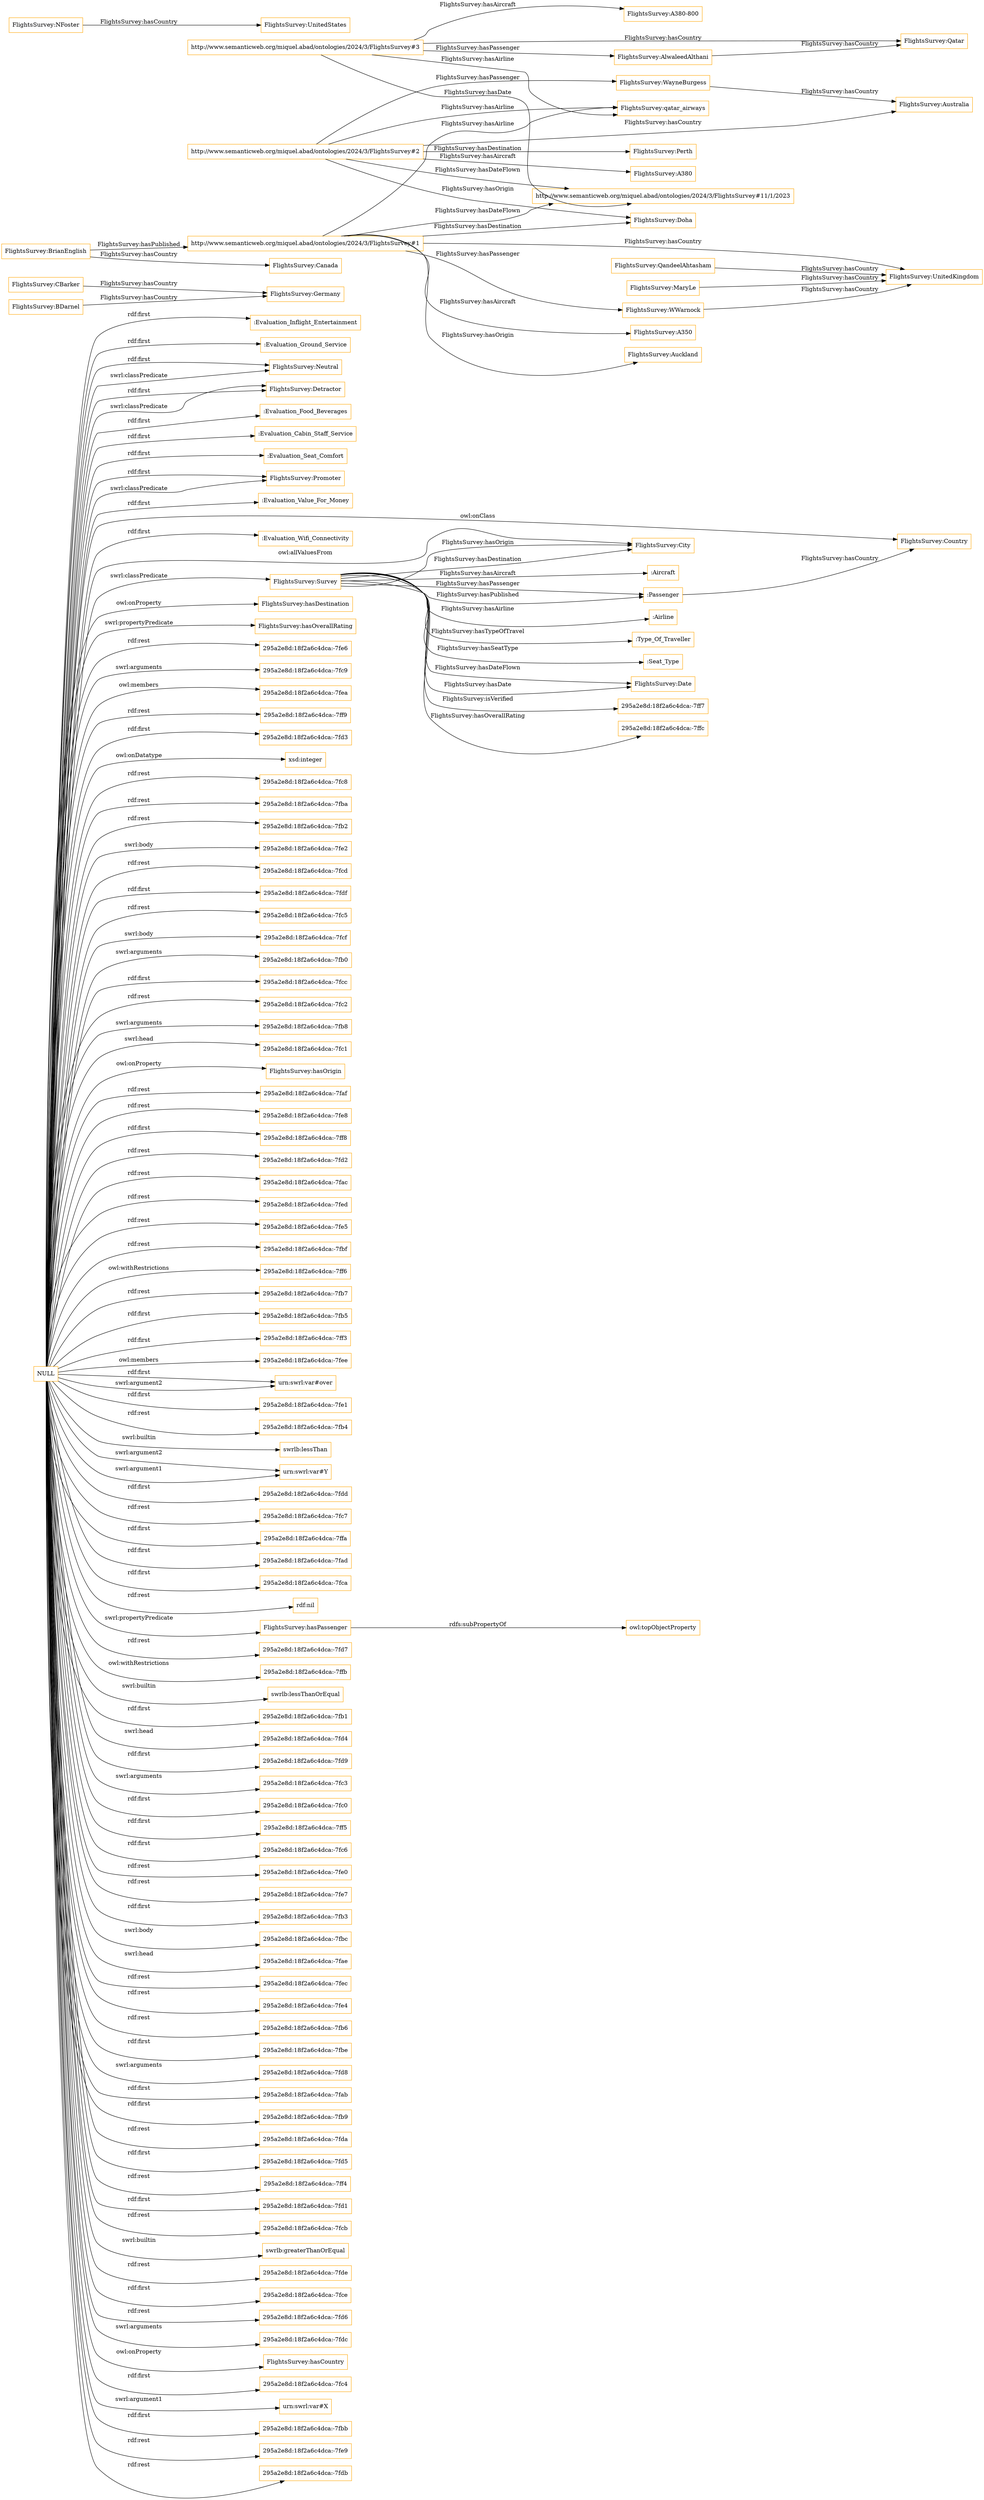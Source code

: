 digraph ar2dtool_diagram { 
rankdir=LR;
size="1501"
node [shape = rectangle, color="orange"]; ":Evaluation_Inflight_Entertainment" ":Evaluation_Ground_Service" "FlightsSurvey:Neutral" "FlightsSurvey:Detractor" ":Evaluation_Food_Beverages" ":Evaluation_Cabin_Staff_Service" ":Aircraft" ":Evaluation_Seat_Comfort" ":Passenger" "FlightsSurvey:Promoter" ":Evaluation_Value_For_Money" ":Airline" ":Type_Of_Traveller" "FlightsSurvey:Country" ":Evaluation_Wifi_Connectivity" "FlightsSurvey:City" ":Seat_Type" "FlightsSurvey:Date" "FlightsSurvey:Survey" ; /*classes style*/
	"NULL" -> "FlightsSurvey:hasDestination" [ label = "owl:onProperty" ];
	"NULL" -> "FlightsSurvey:hasOverallRating" [ label = "swrl:propertyPredicate" ];
	"NULL" -> "295a2e8d:18f2a6c4dca:-7fe6" [ label = "rdf:rest" ];
	"NULL" -> "295a2e8d:18f2a6c4dca:-7fc9" [ label = "swrl:arguments" ];
	"NULL" -> "295a2e8d:18f2a6c4dca:-7fea" [ label = "owl:members" ];
	"NULL" -> "295a2e8d:18f2a6c4dca:-7ff9" [ label = "rdf:rest" ];
	"NULL" -> "FlightsSurvey:Country" [ label = "owl:onClass" ];
	"NULL" -> "295a2e8d:18f2a6c4dca:-7fd3" [ label = "rdf:first" ];
	"NULL" -> "xsd:integer" [ label = "owl:onDatatype" ];
	"NULL" -> "295a2e8d:18f2a6c4dca:-7fc8" [ label = "rdf:rest" ];
	"NULL" -> "295a2e8d:18f2a6c4dca:-7fba" [ label = "rdf:rest" ];
	"NULL" -> "FlightsSurvey:Promoter" [ label = "rdf:first" ];
	"NULL" -> "295a2e8d:18f2a6c4dca:-7fb2" [ label = "rdf:rest" ];
	"NULL" -> "295a2e8d:18f2a6c4dca:-7fe2" [ label = "swrl:body" ];
	"NULL" -> "295a2e8d:18f2a6c4dca:-7fcd" [ label = "rdf:rest" ];
	"NULL" -> "295a2e8d:18f2a6c4dca:-7fdf" [ label = "rdf:first" ];
	"NULL" -> "295a2e8d:18f2a6c4dca:-7fc5" [ label = "rdf:rest" ];
	"NULL" -> "295a2e8d:18f2a6c4dca:-7fcf" [ label = "swrl:body" ];
	"NULL" -> "295a2e8d:18f2a6c4dca:-7fb0" [ label = "swrl:arguments" ];
	"NULL" -> "295a2e8d:18f2a6c4dca:-7fcc" [ label = "rdf:first" ];
	"NULL" -> "295a2e8d:18f2a6c4dca:-7fc2" [ label = "rdf:rest" ];
	"NULL" -> "295a2e8d:18f2a6c4dca:-7fb8" [ label = "swrl:arguments" ];
	"NULL" -> "FlightsSurvey:Neutral" [ label = "rdf:first" ];
	"NULL" -> "295a2e8d:18f2a6c4dca:-7fc1" [ label = "swrl:head" ];
	"NULL" -> "FlightsSurvey:hasOrigin" [ label = "owl:onProperty" ];
	"NULL" -> "295a2e8d:18f2a6c4dca:-7faf" [ label = "rdf:rest" ];
	"NULL" -> "295a2e8d:18f2a6c4dca:-7fe8" [ label = "rdf:rest" ];
	"NULL" -> "295a2e8d:18f2a6c4dca:-7ff8" [ label = "rdf:first" ];
	"NULL" -> "295a2e8d:18f2a6c4dca:-7fd2" [ label = "rdf:rest" ];
	"NULL" -> "295a2e8d:18f2a6c4dca:-7fac" [ label = "rdf:rest" ];
	"NULL" -> ":Evaluation_Food_Beverages" [ label = "rdf:first" ];
	"NULL" -> "295a2e8d:18f2a6c4dca:-7fed" [ label = "rdf:rest" ];
	"NULL" -> "295a2e8d:18f2a6c4dca:-7fe5" [ label = "rdf:rest" ];
	"NULL" -> "295a2e8d:18f2a6c4dca:-7fbf" [ label = "rdf:rest" ];
	"NULL" -> "295a2e8d:18f2a6c4dca:-7ff6" [ label = "owl:withRestrictions" ];
	"NULL" -> "295a2e8d:18f2a6c4dca:-7fb7" [ label = "rdf:rest" ];
	"NULL" -> "295a2e8d:18f2a6c4dca:-7fb5" [ label = "rdf:first" ];
	"NULL" -> "295a2e8d:18f2a6c4dca:-7ff3" [ label = "rdf:first" ];
	"NULL" -> "295a2e8d:18f2a6c4dca:-7fee" [ label = "owl:members" ];
	"NULL" -> ":Evaluation_Value_For_Money" [ label = "rdf:first" ];
	"NULL" -> "urn:swrl:var#over" [ label = "rdf:first" ];
	"NULL" -> "295a2e8d:18f2a6c4dca:-7fe1" [ label = "rdf:first" ];
	"NULL" -> "295a2e8d:18f2a6c4dca:-7fb4" [ label = "rdf:rest" ];
	"NULL" -> "FlightsSurvey:Neutral" [ label = "swrl:classPredicate" ];
	"NULL" -> "swrlb:lessThan" [ label = "swrl:builtin" ];
	"NULL" -> "urn:swrl:var#Y" [ label = "swrl:argument2" ];
	"NULL" -> "295a2e8d:18f2a6c4dca:-7fdd" [ label = "rdf:first" ];
	"NULL" -> "295a2e8d:18f2a6c4dca:-7fc7" [ label = "rdf:rest" ];
	"NULL" -> ":Evaluation_Inflight_Entertainment" [ label = "rdf:first" ];
	"NULL" -> "295a2e8d:18f2a6c4dca:-7ffa" [ label = "rdf:first" ];
	"NULL" -> "295a2e8d:18f2a6c4dca:-7fad" [ label = "rdf:first" ];
	"NULL" -> "295a2e8d:18f2a6c4dca:-7fca" [ label = "rdf:first" ];
	"NULL" -> "rdf:nil" [ label = "rdf:rest" ];
	"NULL" -> "FlightsSurvey:hasPassenger" [ label = "swrl:propertyPredicate" ];
	"NULL" -> "295a2e8d:18f2a6c4dca:-7fd7" [ label = "rdf:rest" ];
	"NULL" -> "295a2e8d:18f2a6c4dca:-7ffb" [ label = "owl:withRestrictions" ];
	"NULL" -> "swrlb:lessThanOrEqual" [ label = "swrl:builtin" ];
	"NULL" -> "295a2e8d:18f2a6c4dca:-7fb1" [ label = "rdf:first" ];
	"NULL" -> "295a2e8d:18f2a6c4dca:-7fd4" [ label = "swrl:head" ];
	"NULL" -> "295a2e8d:18f2a6c4dca:-7fd9" [ label = "rdf:first" ];
	"NULL" -> "295a2e8d:18f2a6c4dca:-7fc3" [ label = "swrl:arguments" ];
	"NULL" -> "295a2e8d:18f2a6c4dca:-7fc0" [ label = "rdf:first" ];
	"NULL" -> "FlightsSurvey:Detractor" [ label = "rdf:first" ];
	"NULL" -> "295a2e8d:18f2a6c4dca:-7ff5" [ label = "rdf:first" ];
	"NULL" -> "295a2e8d:18f2a6c4dca:-7fc6" [ label = "rdf:first" ];
	"NULL" -> "urn:swrl:var#Y" [ label = "swrl:argument1" ];
	"NULL" -> "295a2e8d:18f2a6c4dca:-7fe0" [ label = "rdf:rest" ];
	"NULL" -> "urn:swrl:var#over" [ label = "swrl:argument2" ];
	"NULL" -> "295a2e8d:18f2a6c4dca:-7fe7" [ label = "rdf:rest" ];
	"NULL" -> ":Evaluation_Cabin_Staff_Service" [ label = "rdf:first" ];
	"NULL" -> "FlightsSurvey:Survey" [ label = "swrl:classPredicate" ];
	"NULL" -> "295a2e8d:18f2a6c4dca:-7fb3" [ label = "rdf:first" ];
	"NULL" -> "295a2e8d:18f2a6c4dca:-7fbc" [ label = "swrl:body" ];
	"NULL" -> "295a2e8d:18f2a6c4dca:-7fae" [ label = "swrl:head" ];
	"NULL" -> "295a2e8d:18f2a6c4dca:-7fec" [ label = "rdf:rest" ];
	"NULL" -> "295a2e8d:18f2a6c4dca:-7fe4" [ label = "rdf:rest" ];
	"NULL" -> "295a2e8d:18f2a6c4dca:-7fb6" [ label = "rdf:rest" ];
	"NULL" -> "295a2e8d:18f2a6c4dca:-7fbe" [ label = "rdf:first" ];
	"NULL" -> ":Evaluation_Wifi_Connectivity" [ label = "rdf:first" ];
	"NULL" -> "295a2e8d:18f2a6c4dca:-7fd8" [ label = "swrl:arguments" ];
	"NULL" -> "295a2e8d:18f2a6c4dca:-7fab" [ label = "rdf:first" ];
	"NULL" -> "295a2e8d:18f2a6c4dca:-7fb9" [ label = "rdf:first" ];
	"NULL" -> "295a2e8d:18f2a6c4dca:-7fda" [ label = "rdf:rest" ];
	"NULL" -> "FlightsSurvey:City" [ label = "owl:allValuesFrom" ];
	"NULL" -> "295a2e8d:18f2a6c4dca:-7fd5" [ label = "rdf:first" ];
	"NULL" -> "295a2e8d:18f2a6c4dca:-7ff4" [ label = "rdf:rest" ];
	"NULL" -> "295a2e8d:18f2a6c4dca:-7fd1" [ label = "rdf:first" ];
	"NULL" -> "295a2e8d:18f2a6c4dca:-7fcb" [ label = "rdf:rest" ];
	"NULL" -> "swrlb:greaterThanOrEqual" [ label = "swrl:builtin" ];
	"NULL" -> "295a2e8d:18f2a6c4dca:-7fde" [ label = "rdf:rest" ];
	"NULL" -> "FlightsSurvey:Promoter" [ label = "swrl:classPredicate" ];
	"NULL" -> "295a2e8d:18f2a6c4dca:-7fce" [ label = "rdf:first" ];
	"NULL" -> "295a2e8d:18f2a6c4dca:-7fd6" [ label = "rdf:rest" ];
	"NULL" -> "295a2e8d:18f2a6c4dca:-7fdc" [ label = "swrl:arguments" ];
	"NULL" -> "FlightsSurvey:hasCountry" [ label = "owl:onProperty" ];
	"NULL" -> "295a2e8d:18f2a6c4dca:-7fc4" [ label = "rdf:first" ];
	"NULL" -> "urn:swrl:var#X" [ label = "swrl:argument1" ];
	"NULL" -> ":Evaluation_Ground_Service" [ label = "rdf:first" ];
	"NULL" -> "295a2e8d:18f2a6c4dca:-7fbb" [ label = "rdf:first" ];
	"NULL" -> "295a2e8d:18f2a6c4dca:-7fe9" [ label = "rdf:rest" ];
	"NULL" -> "295a2e8d:18f2a6c4dca:-7fdb" [ label = "rdf:rest" ];
	"NULL" -> ":Evaluation_Seat_Comfort" [ label = "rdf:first" ];
	"NULL" -> "FlightsSurvey:Detractor" [ label = "swrl:classPredicate" ];
	"FlightsSurvey:CBarker" -> "FlightsSurvey:Germany" [ label = "FlightsSurvey:hasCountry" ];
	"FlightsSurvey:hasPassenger" -> "owl:topObjectProperty" [ label = "rdfs:subPropertyOf" ];
	"FlightsSurvey:MaryLe" -> "FlightsSurvey:UnitedKingdom" [ label = "FlightsSurvey:hasCountry" ];
	"FlightsSurvey:BrianEnglish" -> "http://www.semanticweb.org/miquel.abad/ontologies/2024/3/FlightsSurvey#1" [ label = "FlightsSurvey:hasPublished" ];
	"FlightsSurvey:BrianEnglish" -> "FlightsSurvey:Canada" [ label = "FlightsSurvey:hasCountry" ];
	"FlightsSurvey:WayneBurgess" -> "FlightsSurvey:Australia" [ label = "FlightsSurvey:hasCountry" ];
	"FlightsSurvey:QandeelAhtasham" -> "FlightsSurvey:UnitedKingdom" [ label = "FlightsSurvey:hasCountry" ];
	"http://www.semanticweb.org/miquel.abad/ontologies/2024/3/FlightsSurvey#3" -> "FlightsSurvey:AlwaleedAlthani" [ label = "FlightsSurvey:hasPassenger" ];
	"http://www.semanticweb.org/miquel.abad/ontologies/2024/3/FlightsSurvey#3" -> "http://www.semanticweb.org/miquel.abad/ontologies/2024/3/FlightsSurvey#11/1/2023" [ label = "FlightsSurvey:hasDate" ];
	"http://www.semanticweb.org/miquel.abad/ontologies/2024/3/FlightsSurvey#3" -> "FlightsSurvey:Qatar" [ label = "FlightsSurvey:hasCountry" ];
	"http://www.semanticweb.org/miquel.abad/ontologies/2024/3/FlightsSurvey#3" -> "FlightsSurvey:qatar_airways" [ label = "FlightsSurvey:hasAirline" ];
	"http://www.semanticweb.org/miquel.abad/ontologies/2024/3/FlightsSurvey#3" -> "FlightsSurvey:A380-800" [ label = "FlightsSurvey:hasAircraft" ];
	"FlightsSurvey:BDarnel" -> "FlightsSurvey:Germany" [ label = "FlightsSurvey:hasCountry" ];
	"FlightsSurvey:WWarnock" -> "FlightsSurvey:UnitedKingdom" [ label = "FlightsSurvey:hasCountry" ];
	"http://www.semanticweb.org/miquel.abad/ontologies/2024/3/FlightsSurvey#2" -> "FlightsSurvey:qatar_airways" [ label = "FlightsSurvey:hasAirline" ];
	"http://www.semanticweb.org/miquel.abad/ontologies/2024/3/FlightsSurvey#2" -> "FlightsSurvey:A380" [ label = "FlightsSurvey:hasAircraft" ];
	"http://www.semanticweb.org/miquel.abad/ontologies/2024/3/FlightsSurvey#2" -> "FlightsSurvey:Perth" [ label = "FlightsSurvey:hasDestination" ];
	"http://www.semanticweb.org/miquel.abad/ontologies/2024/3/FlightsSurvey#2" -> "http://www.semanticweb.org/miquel.abad/ontologies/2024/3/FlightsSurvey#11/1/2023" [ label = "FlightsSurvey:hasDateFlown" ];
	"http://www.semanticweb.org/miquel.abad/ontologies/2024/3/FlightsSurvey#2" -> "FlightsSurvey:Doha" [ label = "FlightsSurvey:hasOrigin" ];
	"http://www.semanticweb.org/miquel.abad/ontologies/2024/3/FlightsSurvey#2" -> "FlightsSurvey:WayneBurgess" [ label = "FlightsSurvey:hasPassenger" ];
	"http://www.semanticweb.org/miquel.abad/ontologies/2024/3/FlightsSurvey#2" -> "FlightsSurvey:Australia" [ label = "FlightsSurvey:hasCountry" ];
	"FlightsSurvey:AlwaleedAlthani" -> "FlightsSurvey:Qatar" [ label = "FlightsSurvey:hasCountry" ];
	"FlightsSurvey:NFoster" -> "FlightsSurvey:UnitedStates" [ label = "FlightsSurvey:hasCountry" ];
	"http://www.semanticweb.org/miquel.abad/ontologies/2024/3/FlightsSurvey#1" -> "FlightsSurvey:qatar_airways" [ label = "FlightsSurvey:hasAirline" ];
	"http://www.semanticweb.org/miquel.abad/ontologies/2024/3/FlightsSurvey#1" -> "FlightsSurvey:WWarnock" [ label = "FlightsSurvey:hasPassenger" ];
	"http://www.semanticweb.org/miquel.abad/ontologies/2024/3/FlightsSurvey#1" -> "FlightsSurvey:Doha" [ label = "FlightsSurvey:hasDestination" ];
	"http://www.semanticweb.org/miquel.abad/ontologies/2024/3/FlightsSurvey#1" -> "http://www.semanticweb.org/miquel.abad/ontologies/2024/3/FlightsSurvey#11/1/2023" [ label = "FlightsSurvey:hasDateFlown" ];
	"http://www.semanticweb.org/miquel.abad/ontologies/2024/3/FlightsSurvey#1" -> "FlightsSurvey:A350" [ label = "FlightsSurvey:hasAircraft" ];
	"http://www.semanticweb.org/miquel.abad/ontologies/2024/3/FlightsSurvey#1" -> "FlightsSurvey:Auckland" [ label = "FlightsSurvey:hasOrigin" ];
	"http://www.semanticweb.org/miquel.abad/ontologies/2024/3/FlightsSurvey#1" -> "FlightsSurvey:UnitedKingdom" [ label = "FlightsSurvey:hasCountry" ];
	"FlightsSurvey:Survey" -> "FlightsSurvey:Date" [ label = "FlightsSurvey:hasDateFlown" ];
	"FlightsSurvey:Survey" -> ":Passenger" [ label = "FlightsSurvey:hasPassenger" ];
	"FlightsSurvey:Survey" -> "FlightsSurvey:Date" [ label = "FlightsSurvey:hasDate" ];
	"FlightsSurvey:Survey" -> "FlightsSurvey:City" [ label = "FlightsSurvey:hasOrigin" ];
	"FlightsSurvey:Survey" -> ":Passenger" [ label = "FlightsSurvey:hasPublished" ];
	"FlightsSurvey:Survey" -> "FlightsSurvey:City" [ label = "FlightsSurvey:hasDestination" ];
	":Passenger" -> "FlightsSurvey:Country" [ label = "FlightsSurvey:hasCountry" ];
	"FlightsSurvey:Survey" -> ":Type_Of_Traveller" [ label = "FlightsSurvey:hasTypeOfTravel" ];
	"FlightsSurvey:Survey" -> ":Airline" [ label = "FlightsSurvey:hasAirline" ];
	"FlightsSurvey:Survey" -> "295a2e8d:18f2a6c4dca:-7ff7" [ label = "FlightsSurvey:isVerified" ];
	"FlightsSurvey:Survey" -> ":Aircraft" [ label = "FlightsSurvey:hasAircraft" ];
	"FlightsSurvey:Survey" -> "295a2e8d:18f2a6c4dca:-7ffc" [ label = "FlightsSurvey:hasOverallRating" ];
	"FlightsSurvey:Survey" -> ":Seat_Type" [ label = "FlightsSurvey:hasSeatType" ];

}
